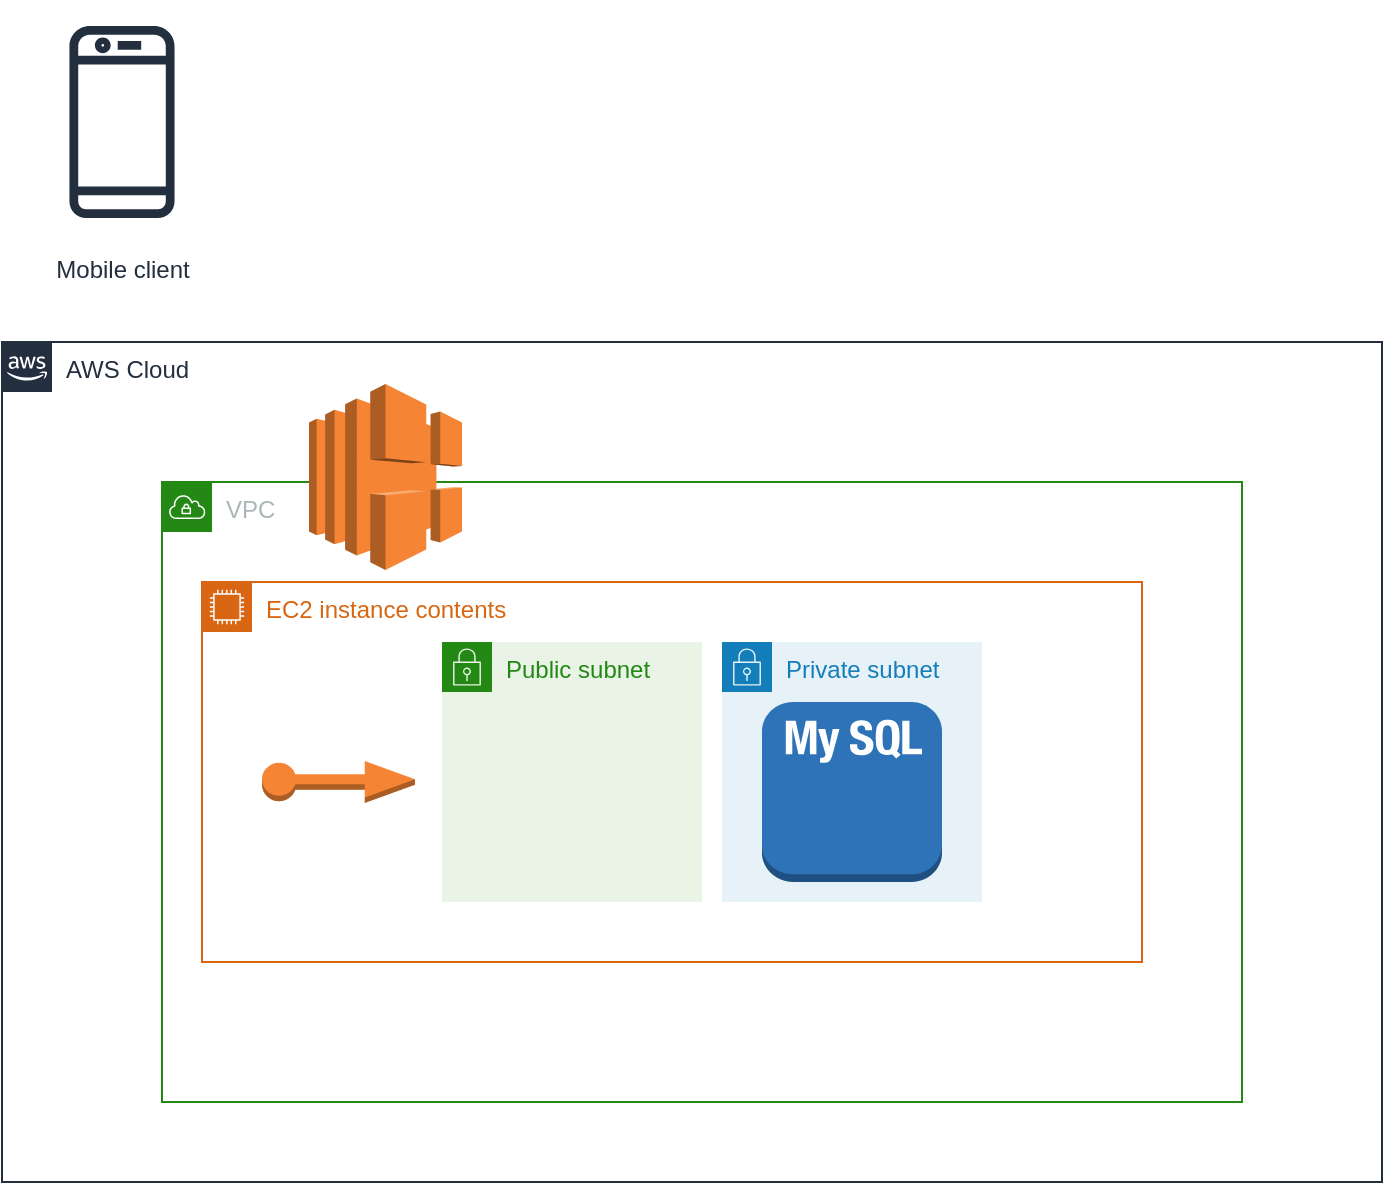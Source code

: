 <mxfile version="13.7.5" type="github">
  <diagram id="Ht1M8jgEwFfnCIfOTk4-" name="Page-1">
    <mxGraphModel dx="1113" dy="695" grid="1" gridSize="10" guides="1" tooltips="1" connect="1" arrows="1" fold="1" page="1" pageScale="1" pageWidth="1169" pageHeight="827" math="0" shadow="0">
      <root>
        <mxCell id="0" />
        <mxCell id="1" parent="0" />
        <mxCell id="Xmpuv8B8h_axhn6lkmNJ-7" value="AWS Cloud" style="points=[[0,0],[0.25,0],[0.5,0],[0.75,0],[1,0],[1,0.25],[1,0.5],[1,0.75],[1,1],[0.75,1],[0.5,1],[0.25,1],[0,1],[0,0.75],[0,0.5],[0,0.25]];outlineConnect=0;gradientColor=none;html=1;whiteSpace=wrap;fontSize=12;fontStyle=0;shape=mxgraph.aws4.group;grIcon=mxgraph.aws4.group_aws_cloud_alt;strokeColor=#232F3E;fillColor=none;verticalAlign=top;align=left;spacingLeft=30;fontColor=#232F3E;dashed=0;" parent="1" vertex="1">
          <mxGeometry x="140" y="300" width="690" height="420" as="geometry" />
        </mxCell>
        <mxCell id="Xmpuv8B8h_axhn6lkmNJ-16" value="VPC" style="points=[[0,0],[0.25,0],[0.5,0],[0.75,0],[1,0],[1,0.25],[1,0.5],[1,0.75],[1,1],[0.75,1],[0.5,1],[0.25,1],[0,1],[0,0.75],[0,0.5],[0,0.25]];outlineConnect=0;gradientColor=none;html=1;whiteSpace=wrap;fontSize=12;fontStyle=0;shape=mxgraph.aws4.group;grIcon=mxgraph.aws4.group_vpc;strokeColor=#248814;fillColor=none;verticalAlign=top;align=left;spacingLeft=30;fontColor=#AAB7B8;dashed=0;" parent="1" vertex="1">
          <mxGeometry x="220" y="370" width="540" height="310" as="geometry" />
        </mxCell>
        <mxCell id="Xmpuv8B8h_axhn6lkmNJ-14" value="EC2 instance contents" style="points=[[0,0],[0.25,0],[0.5,0],[0.75,0],[1,0],[1,0.25],[1,0.5],[1,0.75],[1,1],[0.75,1],[0.5,1],[0.25,1],[0,1],[0,0.75],[0,0.5],[0,0.25]];outlineConnect=0;gradientColor=none;html=1;whiteSpace=wrap;fontSize=12;fontStyle=0;shape=mxgraph.aws4.group;grIcon=mxgraph.aws4.group_ec2_instance_contents;strokeColor=#D86613;fillColor=none;verticalAlign=top;align=left;spacingLeft=30;fontColor=#D86613;dashed=0;" parent="1" vertex="1">
          <mxGeometry x="240" y="420" width="470" height="190" as="geometry" />
        </mxCell>
        <mxCell id="Xmpuv8B8h_axhn6lkmNJ-22" value="" style="outlineConnect=0;dashed=0;verticalLabelPosition=bottom;verticalAlign=top;align=center;html=1;shape=mxgraph.aws3.elastic_ip;fillColor=#F58534;gradientColor=none;" parent="1" vertex="1">
          <mxGeometry x="270" y="509.5" width="76.5" height="21" as="geometry" />
        </mxCell>
        <mxCell id="tVKJJ5PYv2A-ps_RioR7-2" value="Mobile client" style="outlineConnect=0;fontColor=#232F3E;strokeColor=#232F3E;dashed=0;verticalLabelPosition=bottom;verticalAlign=top;align=center;html=1;fontSize=12;fontStyle=0;aspect=fixed;shape=mxgraph.aws4.resourceIcon;resIcon=mxgraph.aws4.mobile_client;fillColor=none;" vertex="1" parent="1">
          <mxGeometry x="140" y="130" width="120" height="120" as="geometry" />
        </mxCell>
        <mxCell id="tVKJJ5PYv2A-ps_RioR7-4" value="" style="outlineConnect=0;dashed=0;verticalLabelPosition=bottom;verticalAlign=top;align=center;html=1;shape=mxgraph.aws3.elastic_load_balancing;fillColor=#F58534;gradientColor=none;" vertex="1" parent="1">
          <mxGeometry x="293.5" y="321" width="76.5" height="93" as="geometry" />
        </mxCell>
        <mxCell id="tVKJJ5PYv2A-ps_RioR7-5" value="Private subnet" style="points=[[0,0],[0.25,0],[0.5,0],[0.75,0],[1,0],[1,0.25],[1,0.5],[1,0.75],[1,1],[0.75,1],[0.5,1],[0.25,1],[0,1],[0,0.75],[0,0.5],[0,0.25]];outlineConnect=0;gradientColor=none;html=1;whiteSpace=wrap;fontSize=12;fontStyle=0;shape=mxgraph.aws4.group;grIcon=mxgraph.aws4.group_security_group;grStroke=0;strokeColor=#147EBA;fillColor=#E6F2F8;verticalAlign=top;align=left;spacingLeft=30;fontColor=#147EBA;dashed=0;" vertex="1" parent="1">
          <mxGeometry x="500" y="450" width="130" height="130" as="geometry" />
        </mxCell>
        <mxCell id="Xmpuv8B8h_axhn6lkmNJ-23" value="Public subnet" style="points=[[0,0],[0.25,0],[0.5,0],[0.75,0],[1,0],[1,0.25],[1,0.5],[1,0.75],[1,1],[0.75,1],[0.5,1],[0.25,1],[0,1],[0,0.75],[0,0.5],[0,0.25]];outlineConnect=0;gradientColor=none;html=1;whiteSpace=wrap;fontSize=12;fontStyle=0;shape=mxgraph.aws4.group;grIcon=mxgraph.aws4.group_security_group;grStroke=0;strokeColor=#248814;fillColor=#E9F3E6;verticalAlign=top;align=left;spacingLeft=30;fontColor=#248814;dashed=0;" parent="1" vertex="1">
          <mxGeometry x="360" y="450" width="130" height="130" as="geometry" />
        </mxCell>
        <mxCell id="Xmpuv8B8h_axhn6lkmNJ-11" value="" style="shape=image;html=1;verticalAlign=top;verticalLabelPosition=bottom;labelBackgroundColor=#ffffff;imageAspect=0;image=https://cdn0.iconfinder.com/data/icons/long-shadow-web-icons/512/ruby-rails-128.png" parent="1" vertex="1">
          <mxGeometry x="380" y="480" width="90" height="90" as="geometry" />
        </mxCell>
        <mxCell id="Xmpuv8B8h_axhn6lkmNJ-13" value="" style="outlineConnect=0;dashed=0;verticalLabelPosition=bottom;verticalAlign=top;align=center;html=1;shape=mxgraph.aws3.mysql_db_instance_2;fillColor=#2E73B8;gradientColor=none;" parent="1" vertex="1">
          <mxGeometry x="520" y="480" width="90" height="90" as="geometry" />
        </mxCell>
      </root>
    </mxGraphModel>
  </diagram>
</mxfile>
